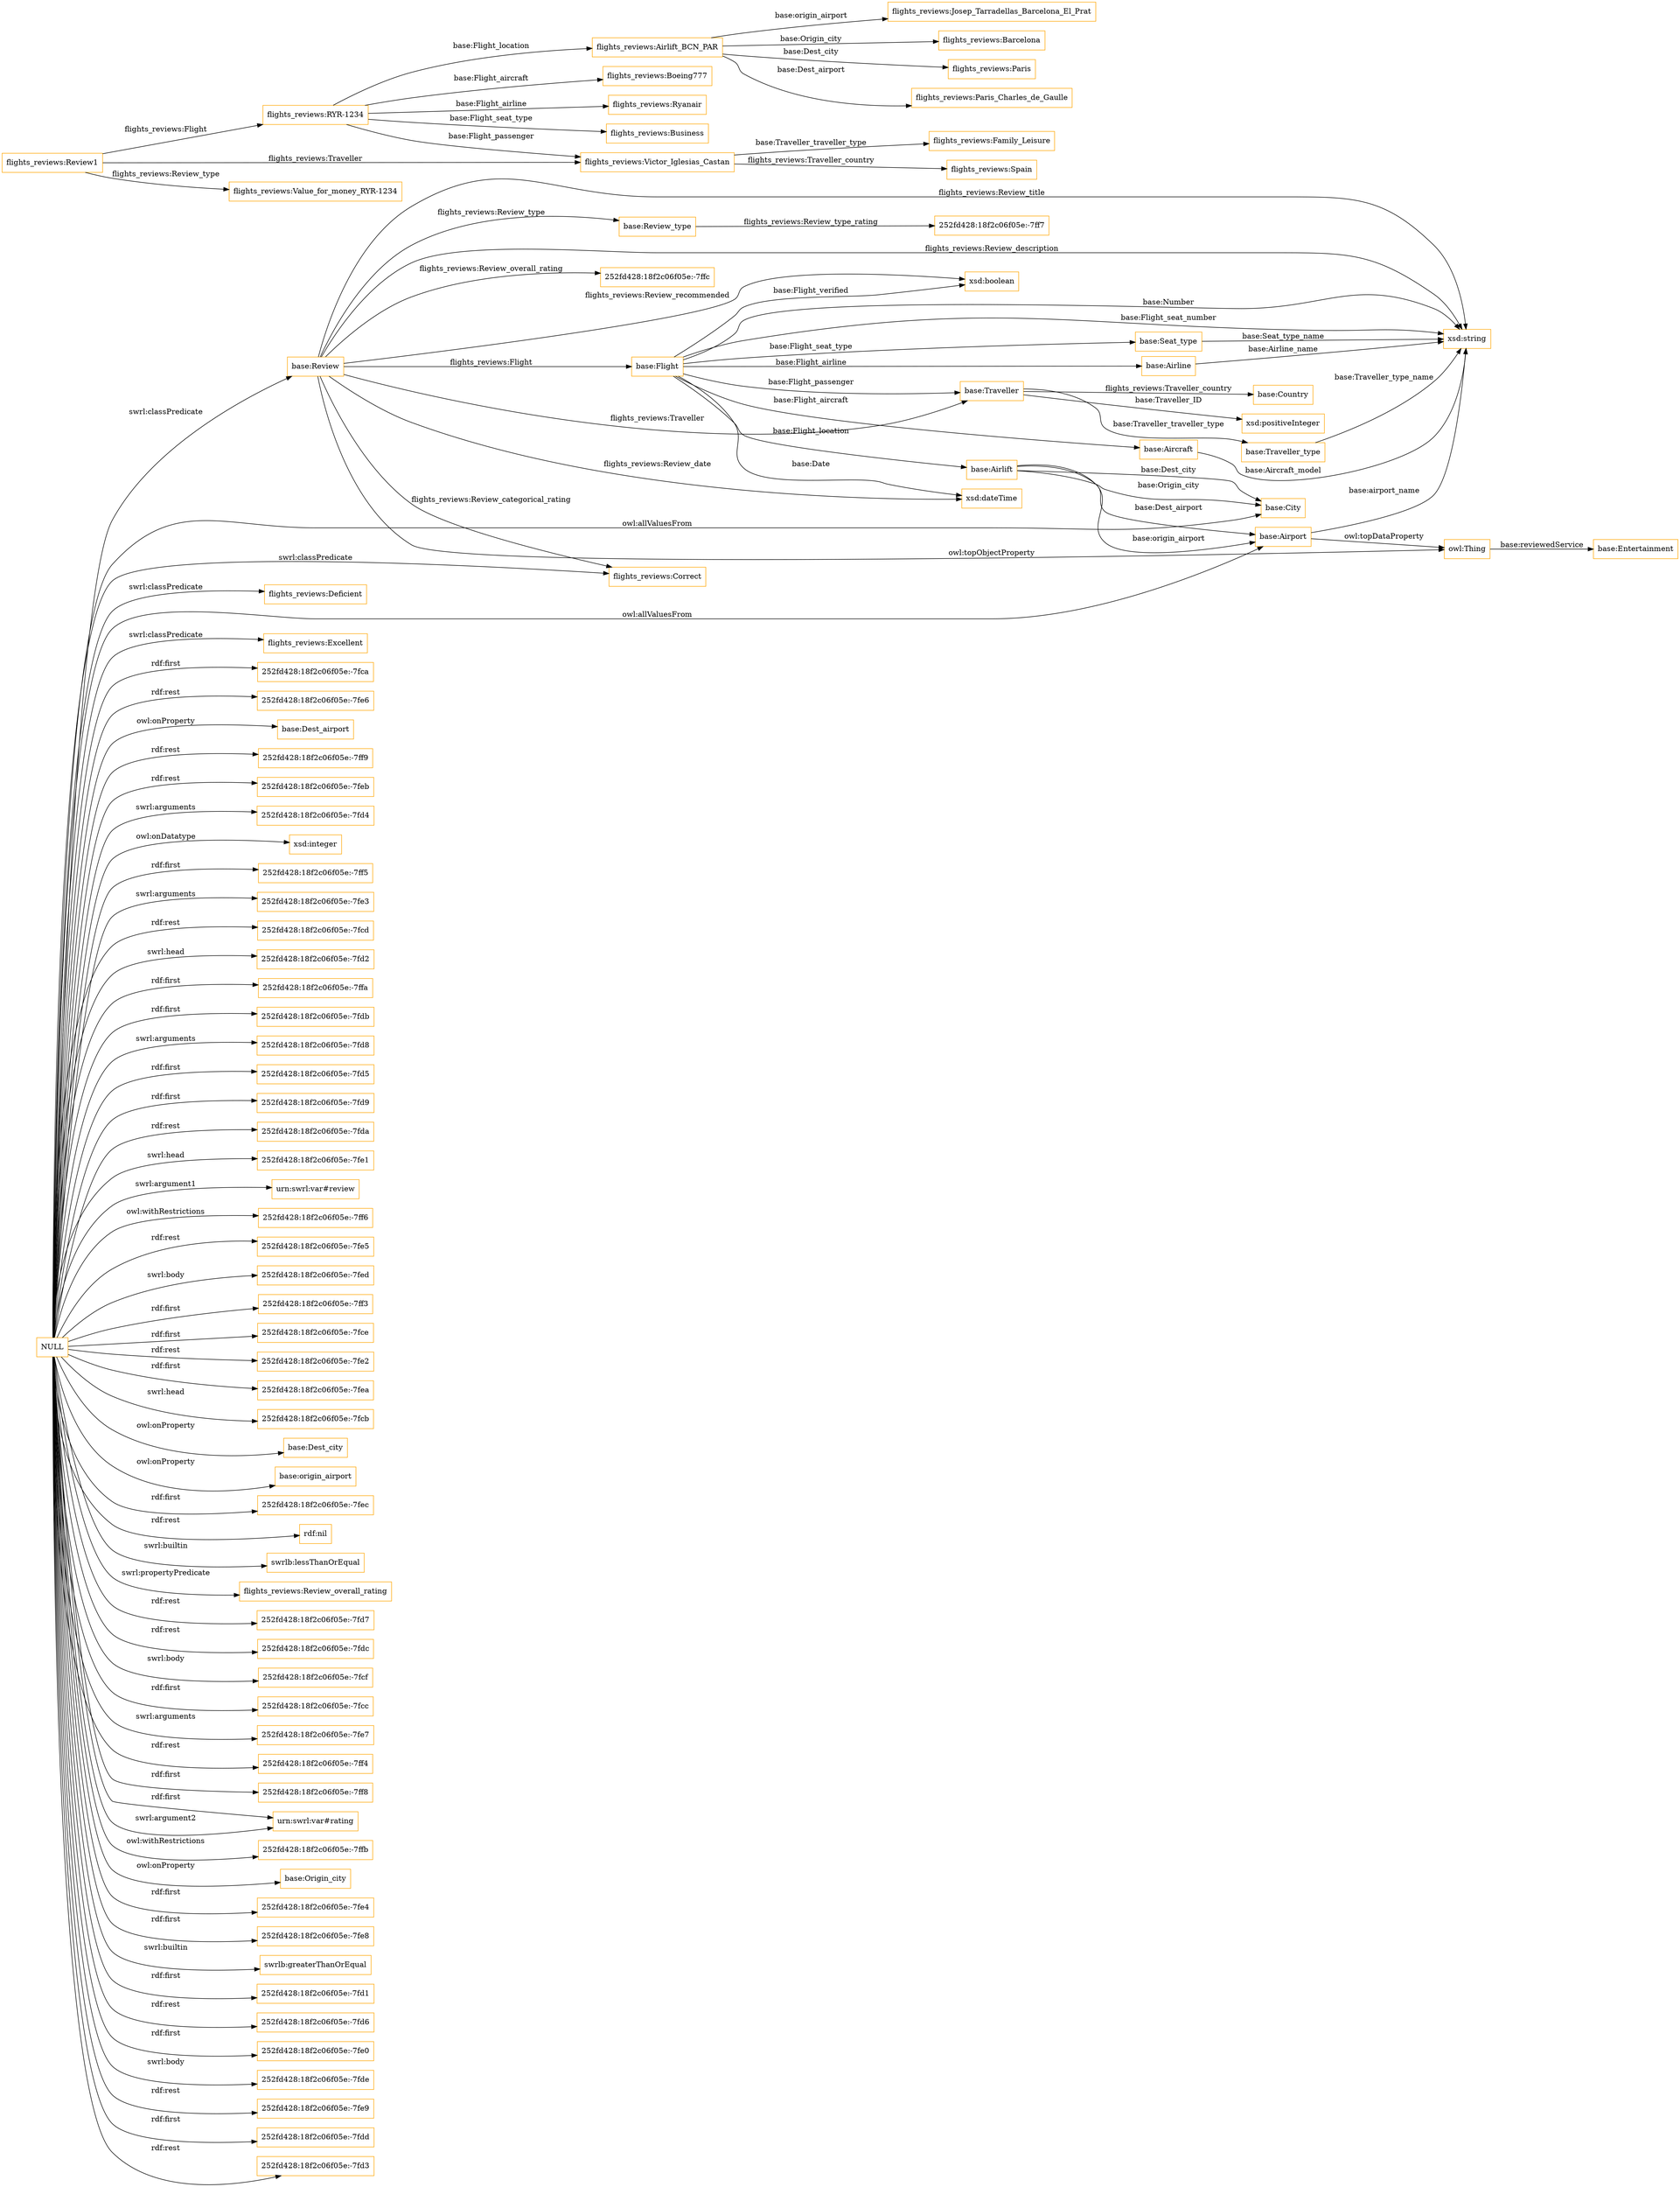 digraph ar2dtool_diagram { 
rankdir=LR;
size="1501"
node [shape = rectangle, color="orange"]; "base:Aircraft" "base:Airport" "flights_reviews:Correct" "base:Flight" "flights_reviews:Deficient" "base:Traveller_type" "base:Traveller" "base:City" "flights_reviews:Excellent" "base:Airlift" "base:Country" "base:Entertainment" "base:Review" "base:Seat_type" "base:Review_type" "base:Airline" ; /*classes style*/
	"flights_reviews:RYR-1234" -> "flights_reviews:Ryanair" [ label = "base:Flight_airline" ];
	"flights_reviews:RYR-1234" -> "flights_reviews:Victor_Iglesias_Castan" [ label = "base:Flight_passenger" ];
	"flights_reviews:RYR-1234" -> "flights_reviews:Business" [ label = "base:Flight_seat_type" ];
	"flights_reviews:RYR-1234" -> "flights_reviews:Airlift_BCN_PAR" [ label = "base:Flight_location" ];
	"flights_reviews:RYR-1234" -> "flights_reviews:Boeing777" [ label = "base:Flight_aircraft" ];
	"flights_reviews:Review1" -> "flights_reviews:RYR-1234" [ label = "flights_reviews:Flight" ];
	"flights_reviews:Review1" -> "flights_reviews:Value_for_money_RYR-1234" [ label = "flights_reviews:Review_type" ];
	"flights_reviews:Review1" -> "flights_reviews:Victor_Iglesias_Castan" [ label = "flights_reviews:Traveller" ];
	"flights_reviews:Victor_Iglesias_Castan" -> "flights_reviews:Family_Leisure" [ label = "base:Traveller_traveller_type" ];
	"flights_reviews:Victor_Iglesias_Castan" -> "flights_reviews:Spain" [ label = "flights_reviews:Traveller_country" ];
	"NULL" -> "252fd428:18f2c06f05e:-7fca" [ label = "rdf:first" ];
	"NULL" -> "252fd428:18f2c06f05e:-7fe6" [ label = "rdf:rest" ];
	"NULL" -> "base:Dest_airport" [ label = "owl:onProperty" ];
	"NULL" -> "flights_reviews:Deficient" [ label = "swrl:classPredicate" ];
	"NULL" -> "252fd428:18f2c06f05e:-7ff9" [ label = "rdf:rest" ];
	"NULL" -> "252fd428:18f2c06f05e:-7feb" [ label = "rdf:rest" ];
	"NULL" -> "252fd428:18f2c06f05e:-7fd4" [ label = "swrl:arguments" ];
	"NULL" -> "flights_reviews:Correct" [ label = "swrl:classPredicate" ];
	"NULL" -> "xsd:integer" [ label = "owl:onDatatype" ];
	"NULL" -> "252fd428:18f2c06f05e:-7ff5" [ label = "rdf:first" ];
	"NULL" -> "252fd428:18f2c06f05e:-7fe3" [ label = "swrl:arguments" ];
	"NULL" -> "252fd428:18f2c06f05e:-7fcd" [ label = "rdf:rest" ];
	"NULL" -> "252fd428:18f2c06f05e:-7fd2" [ label = "swrl:head" ];
	"NULL" -> "252fd428:18f2c06f05e:-7ffa" [ label = "rdf:first" ];
	"NULL" -> "252fd428:18f2c06f05e:-7fdb" [ label = "rdf:first" ];
	"NULL" -> "252fd428:18f2c06f05e:-7fd8" [ label = "swrl:arguments" ];
	"NULL" -> "base:City" [ label = "owl:allValuesFrom" ];
	"NULL" -> "252fd428:18f2c06f05e:-7fd5" [ label = "rdf:first" ];
	"NULL" -> "252fd428:18f2c06f05e:-7fd9" [ label = "rdf:first" ];
	"NULL" -> "252fd428:18f2c06f05e:-7fda" [ label = "rdf:rest" ];
	"NULL" -> "flights_reviews:Excellent" [ label = "swrl:classPredicate" ];
	"NULL" -> "252fd428:18f2c06f05e:-7fe1" [ label = "swrl:head" ];
	"NULL" -> "urn:swrl:var#review" [ label = "swrl:argument1" ];
	"NULL" -> "252fd428:18f2c06f05e:-7ff6" [ label = "owl:withRestrictions" ];
	"NULL" -> "252fd428:18f2c06f05e:-7fe5" [ label = "rdf:rest" ];
	"NULL" -> "252fd428:18f2c06f05e:-7fed" [ label = "swrl:body" ];
	"NULL" -> "252fd428:18f2c06f05e:-7ff3" [ label = "rdf:first" ];
	"NULL" -> "252fd428:18f2c06f05e:-7fce" [ label = "rdf:first" ];
	"NULL" -> "252fd428:18f2c06f05e:-7fe2" [ label = "rdf:rest" ];
	"NULL" -> "252fd428:18f2c06f05e:-7fea" [ label = "rdf:first" ];
	"NULL" -> "252fd428:18f2c06f05e:-7fcb" [ label = "swrl:head" ];
	"NULL" -> "base:Dest_city" [ label = "owl:onProperty" ];
	"NULL" -> "base:origin_airport" [ label = "owl:onProperty" ];
	"NULL" -> "252fd428:18f2c06f05e:-7fec" [ label = "rdf:first" ];
	"NULL" -> "rdf:nil" [ label = "rdf:rest" ];
	"NULL" -> "base:Airport" [ label = "owl:allValuesFrom" ];
	"NULL" -> "swrlb:lessThanOrEqual" [ label = "swrl:builtin" ];
	"NULL" -> "flights_reviews:Review_overall_rating" [ label = "swrl:propertyPredicate" ];
	"NULL" -> "252fd428:18f2c06f05e:-7fd7" [ label = "rdf:rest" ];
	"NULL" -> "252fd428:18f2c06f05e:-7fdc" [ label = "rdf:rest" ];
	"NULL" -> "252fd428:18f2c06f05e:-7fcf" [ label = "swrl:body" ];
	"NULL" -> "base:Review" [ label = "swrl:classPredicate" ];
	"NULL" -> "252fd428:18f2c06f05e:-7fcc" [ label = "rdf:first" ];
	"NULL" -> "252fd428:18f2c06f05e:-7fe7" [ label = "swrl:arguments" ];
	"NULL" -> "252fd428:18f2c06f05e:-7ff4" [ label = "rdf:rest" ];
	"NULL" -> "252fd428:18f2c06f05e:-7ff8" [ label = "rdf:first" ];
	"NULL" -> "urn:swrl:var#rating" [ label = "rdf:first" ];
	"NULL" -> "252fd428:18f2c06f05e:-7ffb" [ label = "owl:withRestrictions" ];
	"NULL" -> "base:Origin_city" [ label = "owl:onProperty" ];
	"NULL" -> "252fd428:18f2c06f05e:-7fe4" [ label = "rdf:first" ];
	"NULL" -> "252fd428:18f2c06f05e:-7fe8" [ label = "rdf:first" ];
	"NULL" -> "swrlb:greaterThanOrEqual" [ label = "swrl:builtin" ];
	"NULL" -> "urn:swrl:var#rating" [ label = "swrl:argument2" ];
	"NULL" -> "252fd428:18f2c06f05e:-7fd1" [ label = "rdf:first" ];
	"NULL" -> "252fd428:18f2c06f05e:-7fd6" [ label = "rdf:rest" ];
	"NULL" -> "252fd428:18f2c06f05e:-7fe0" [ label = "rdf:first" ];
	"NULL" -> "252fd428:18f2c06f05e:-7fde" [ label = "swrl:body" ];
	"NULL" -> "252fd428:18f2c06f05e:-7fe9" [ label = "rdf:rest" ];
	"NULL" -> "252fd428:18f2c06f05e:-7fdd" [ label = "rdf:first" ];
	"NULL" -> "252fd428:18f2c06f05e:-7fd3" [ label = "rdf:rest" ];
	"flights_reviews:Airlift_BCN_PAR" -> "flights_reviews:Josep_Tarradellas_Barcelona_El_Prat" [ label = "base:origin_airport" ];
	"flights_reviews:Airlift_BCN_PAR" -> "flights_reviews:Barcelona" [ label = "base:Origin_city" ];
	"flights_reviews:Airlift_BCN_PAR" -> "flights_reviews:Paris" [ label = "base:Dest_city" ];
	"flights_reviews:Airlift_BCN_PAR" -> "flights_reviews:Paris_Charles_de_Gaulle" [ label = "base:Dest_airport" ];
	"base:Flight" -> "xsd:dateTime" [ label = "base:Date" ];
	"base:Flight" -> "base:Seat_type" [ label = "base:Flight_seat_type" ];
	"base:Airlift" -> "base:Airport" [ label = "base:Dest_airport" ];
	"base:Review" -> "base:Traveller" [ label = "flights_reviews:Traveller" ];
	"base:Airport" -> "xsd:string" [ label = "base:airport_name" ];
	"base:Review" -> "flights_reviews:Correct" [ label = "flights_reviews:Review_categorical_rating" ];
	"base:Traveller" -> "xsd:positiveInteger" [ label = "base:Traveller_ID" ];
	"base:Review_type" -> "252fd428:18f2c06f05e:-7ff7" [ label = "flights_reviews:Review_type_rating" ];
	"base:Review" -> "owl:Thing" [ label = "owl:topObjectProperty" ];
	"base:Flight" -> "base:Airline" [ label = "base:Flight_airline" ];
	"base:Seat_type" -> "xsd:string" [ label = "base:Seat_type_name" ];
	"owl:Thing" -> "base:Entertainment" [ label = "base:reviewedService" ];
	"base:Review" -> "xsd:boolean" [ label = "flights_reviews:Review_recommended" ];
	"base:Flight" -> "xsd:boolean" [ label = "base:Flight_verified" ];
	"base:Airline" -> "xsd:string" [ label = "base:Airline_name" ];
	"base:Flight" -> "xsd:string" [ label = "base:Number" ];
	"base:Review" -> "base:Review_type" [ label = "flights_reviews:Review_type" ];
	"base:Aircraft" -> "xsd:string" [ label = "base:Aircraft_model" ];
	"base:Review" -> "xsd:dateTime" [ label = "flights_reviews:Review_date" ];
	"base:Traveller" -> "base:Traveller_type" [ label = "base:Traveller_traveller_type" ];
	"base:Flight" -> "xsd:string" [ label = "base:Flight_seat_number" ];
	"base:Traveller" -> "base:Country" [ label = "flights_reviews:Traveller_country" ];
	"base:Review" -> "xsd:string" [ label = "flights_reviews:Review_title" ];
	"base:Review" -> "base:Flight" [ label = "flights_reviews:Flight" ];
	"base:Traveller_type" -> "xsd:string" [ label = "base:Traveller_type_name" ];
	"base:Airlift" -> "base:City" [ label = "base:Origin_city" ];
	"base:Airlift" -> "base:Airport" [ label = "base:origin_airport" ];
	"base:Flight" -> "base:Aircraft" [ label = "base:Flight_aircraft" ];
	"base:Flight" -> "base:Airlift" [ label = "base:Flight_location" ];
	"base:Review" -> "252fd428:18f2c06f05e:-7ffc" [ label = "flights_reviews:Review_overall_rating" ];
	"base:Review" -> "xsd:string" [ label = "flights_reviews:Review_description" ];
	"base:Airport" -> "owl:Thing" [ label = "owl:topDataProperty" ];
	"base:Flight" -> "base:Traveller" [ label = "base:Flight_passenger" ];
	"base:Airlift" -> "base:City" [ label = "base:Dest_city" ];

}
